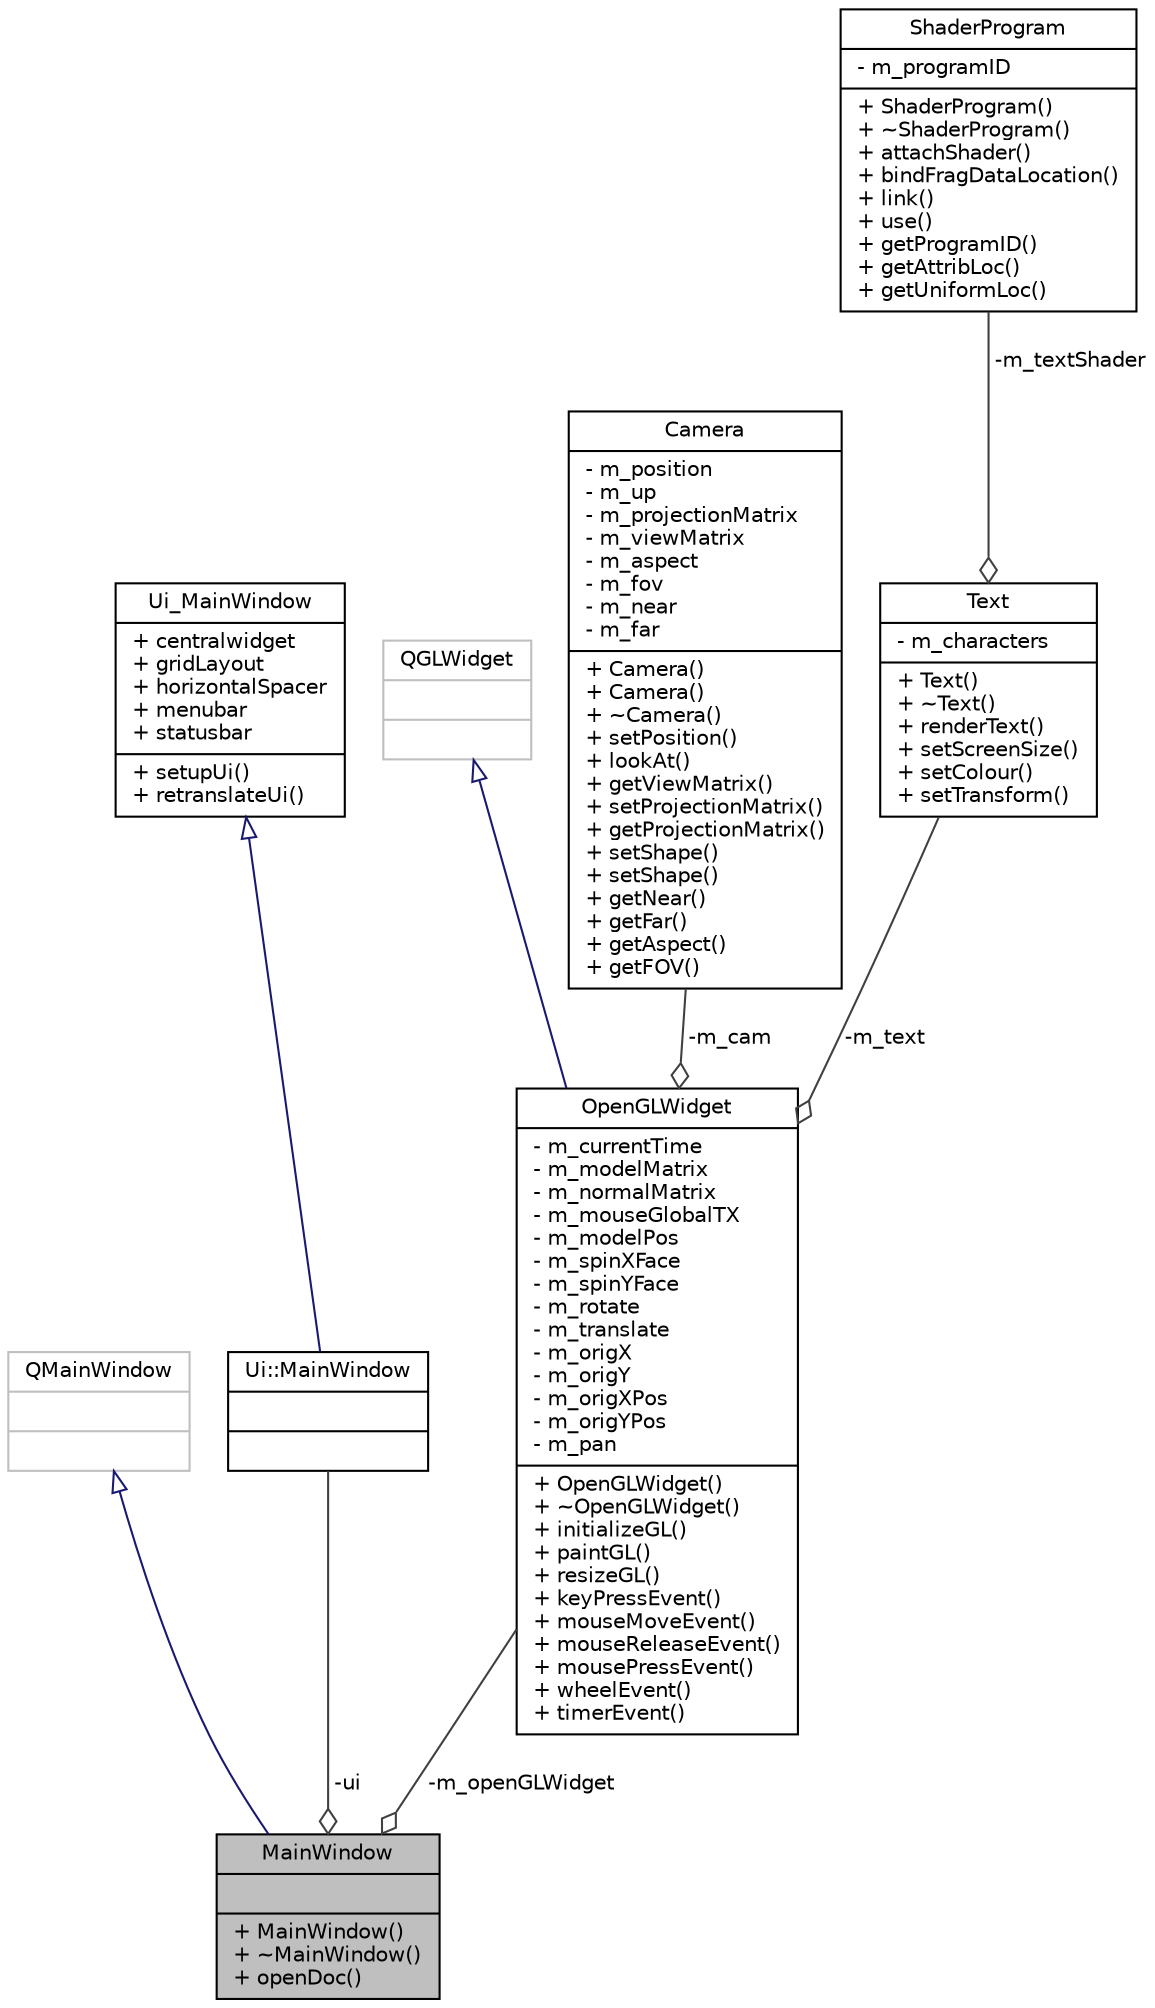 digraph "MainWindow"
{
  edge [fontname="Helvetica",fontsize="10",labelfontname="Helvetica",labelfontsize="10"];
  node [fontname="Helvetica",fontsize="10",shape=record];
  Node1 [label="{MainWindow\n||+ MainWindow()\l+ ~MainWindow()\l+ openDoc()\l}",height=0.2,width=0.4,color="black", fillcolor="grey75", style="filled" fontcolor="black"];
  Node2 -> Node1 [dir="back",color="midnightblue",fontsize="10",style="solid",arrowtail="onormal",fontname="Helvetica"];
  Node2 [label="{QMainWindow\n||}",height=0.2,width=0.4,color="grey75", fillcolor="white", style="filled"];
  Node3 -> Node1 [color="grey25",fontsize="10",style="solid",label=" -ui" ,arrowhead="odiamond",fontname="Helvetica"];
  Node3 [label="{Ui::MainWindow\n||}",height=0.2,width=0.4,color="black", fillcolor="white", style="filled",URL="$class_ui_1_1_main_window.html"];
  Node4 -> Node3 [dir="back",color="midnightblue",fontsize="10",style="solid",arrowtail="onormal",fontname="Helvetica"];
  Node4 [label="{Ui_MainWindow\n|+ centralwidget\l+ gridLayout\l+ horizontalSpacer\l+ menubar\l+ statusbar\l|+ setupUi()\l+ retranslateUi()\l}",height=0.2,width=0.4,color="black", fillcolor="white", style="filled",URL="$class_ui___main_window.html"];
  Node5 -> Node1 [color="grey25",fontsize="10",style="solid",label=" -m_openGLWidget" ,arrowhead="odiamond",fontname="Helvetica"];
  Node5 [label="{OpenGLWidget\n|- m_currentTime\l- m_modelMatrix\l- m_normalMatrix\l- m_mouseGlobalTX\l- m_modelPos\l- m_spinXFace\l- m_spinYFace\l- m_rotate\l- m_translate\l- m_origX\l- m_origY\l- m_origXPos\l- m_origYPos\l- m_pan\l|+ OpenGLWidget()\l+ ~OpenGLWidget()\l+ initializeGL()\l+ paintGL()\l+ resizeGL()\l+ keyPressEvent()\l+ mouseMoveEvent()\l+ mouseReleaseEvent()\l+ mousePressEvent()\l+ wheelEvent()\l+ timerEvent()\l}",height=0.2,width=0.4,color="black", fillcolor="white", style="filled",URL="$class_open_g_l_widget.html",tooltip="Basic Qt widget that holds a OpenGL context. "];
  Node6 -> Node5 [dir="back",color="midnightblue",fontsize="10",style="solid",arrowtail="onormal",fontname="Helvetica"];
  Node6 [label="{QGLWidget\n||}",height=0.2,width=0.4,color="grey75", fillcolor="white", style="filled"];
  Node7 -> Node5 [color="grey25",fontsize="10",style="solid",label=" -m_cam" ,arrowhead="odiamond",fontname="Helvetica"];
  Node7 [label="{Camera\n|- m_position\l- m_up\l- m_projectionMatrix\l- m_viewMatrix\l- m_aspect\l- m_fov\l- m_near\l- m_far\l|+ Camera()\l+ Camera()\l+ ~Camera()\l+ setPosition()\l+ lookAt()\l+ getViewMatrix()\l+ setProjectionMatrix()\l+ getProjectionMatrix()\l+ setShape()\l+ setShape()\l+ getNear()\l+ getFar()\l+ getAspect()\l+ getFOV()\l}",height=0.2,width=0.4,color="black", fillcolor="white", style="filled",URL="$class_camera.html"];
  Node8 -> Node5 [color="grey25",fontsize="10",style="solid",label=" -m_text" ,arrowhead="odiamond",fontname="Helvetica"];
  Node8 [label="{Text\n|- m_characters\l|+ Text()\l+ ~Text()\l+ renderText()\l+ setScreenSize()\l+ setColour()\l+ setTransform()\l}",height=0.2,width=0.4,color="black", fillcolor="white", style="filled",URL="$class_text.html"];
  Node9 -> Node8 [color="grey25",fontsize="10",style="solid",label=" -m_textShader" ,arrowhead="odiamond",fontname="Helvetica"];
  Node9 [label="{ShaderProgram\n|- m_programID\l|+ ShaderProgram()\l+ ~ShaderProgram()\l+ attachShader()\l+ bindFragDataLocation()\l+ link()\l+ use()\l+ getProgramID()\l+ getAttribLoc()\l+ getUniformLoc()\l}",height=0.2,width=0.4,color="black", fillcolor="white", style="filled",URL="$class_shader_program.html"];
}
